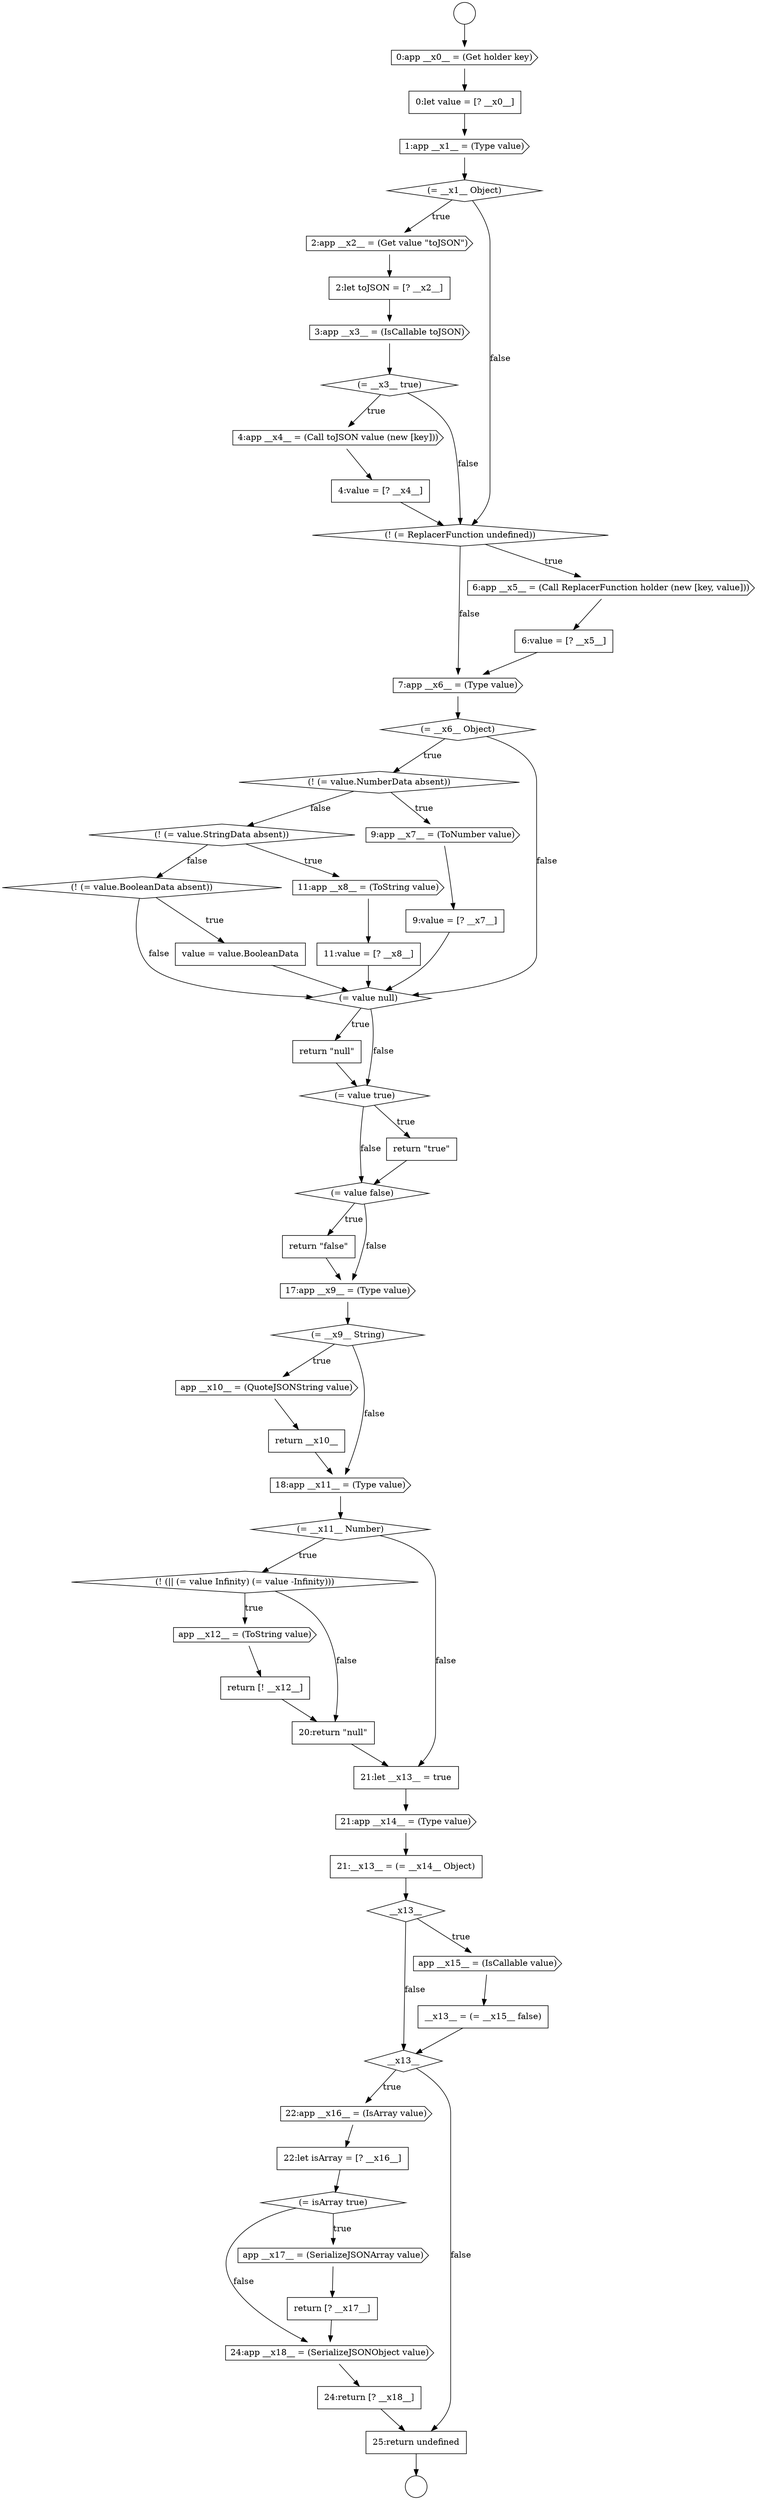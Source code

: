 digraph {
  node17194 [shape=none, margin=0, label=<<font color="black">
    <table border="0" cellborder="1" cellspacing="0" cellpadding="10">
      <tr><td align="left">return &quot;false&quot;</td></tr>
    </table>
  </font>> color="black" fillcolor="white" style=filled]
  node17197 [shape=cds, label=<<font color="black">app __x10__ = (QuoteJSONString value)</font>> color="black" fillcolor="white" style=filled]
  node17168 [shape=cds, label=<<font color="black">1:app __x1__ = (Type value)</font>> color="black" fillcolor="white" style=filled]
  node17181 [shape=diamond, label=<<font color="black">(! (= value.NumberData absent))</font>> color="black" fillcolor="white" style=filled]
  node17200 [shape=diamond, label=<<font color="black">(= __x11__ Number)</font>> color="black" fillcolor="white" style=filled]
  node17203 [shape=none, margin=0, label=<<font color="black">
    <table border="0" cellborder="1" cellspacing="0" cellpadding="10">
      <tr><td align="left">return [! __x12__]</td></tr>
    </table>
  </font>> color="black" fillcolor="white" style=filled]
  node17199 [shape=cds, label=<<font color="black">18:app __x11__ = (Type value)</font>> color="black" fillcolor="white" style=filled]
  node17179 [shape=cds, label=<<font color="black">7:app __x6__ = (Type value)</font>> color="black" fillcolor="white" style=filled]
  node17212 [shape=cds, label=<<font color="black">22:app __x16__ = (IsArray value)</font>> color="black" fillcolor="white" style=filled]
  node17166 [shape=cds, label=<<font color="black">0:app __x0__ = (Get holder key)</font>> color="black" fillcolor="white" style=filled]
  node17198 [shape=none, margin=0, label=<<font color="black">
    <table border="0" cellborder="1" cellspacing="0" cellpadding="10">
      <tr><td align="left">return __x10__</td></tr>
    </table>
  </font>> color="black" fillcolor="white" style=filled]
  node17184 [shape=diamond, label=<<font color="black">(! (= value.StringData absent))</font>> color="black" fillcolor="white" style=filled]
  node17201 [shape=diamond, label=<<font color="black">(! (|| (= value Infinity) (= value -Infinity)))</font>> color="black" fillcolor="white" style=filled]
  node17175 [shape=none, margin=0, label=<<font color="black">
    <table border="0" cellborder="1" cellspacing="0" cellpadding="10">
      <tr><td align="left">4:value = [? __x4__]</td></tr>
    </table>
  </font>> color="black" fillcolor="white" style=filled]
  node17214 [shape=diamond, label=<<font color="black">(= isArray true)</font>> color="black" fillcolor="white" style=filled]
  node17164 [shape=circle label=" " color="black" fillcolor="white" style=filled]
  node17211 [shape=diamond, label=<<font color="black">__x13__</font>> color="black" fillcolor="white" style=filled]
  node17202 [shape=cds, label=<<font color="black">app __x12__ = (ToString value)</font>> color="black" fillcolor="white" style=filled]
  node17171 [shape=none, margin=0, label=<<font color="black">
    <table border="0" cellborder="1" cellspacing="0" cellpadding="10">
      <tr><td align="left">2:let toJSON = [? __x2__]</td></tr>
    </table>
  </font>> color="black" fillcolor="white" style=filled]
  node17210 [shape=none, margin=0, label=<<font color="black">
    <table border="0" cellborder="1" cellspacing="0" cellpadding="10">
      <tr><td align="left">__x13__ = (= __x15__ false)</td></tr>
    </table>
  </font>> color="black" fillcolor="white" style=filled]
  node17206 [shape=cds, label=<<font color="black">21:app __x14__ = (Type value)</font>> color="black" fillcolor="white" style=filled]
  node17189 [shape=diamond, label=<<font color="black">(= value null)</font>> color="black" fillcolor="white" style=filled]
  node17178 [shape=none, margin=0, label=<<font color="black">
    <table border="0" cellborder="1" cellspacing="0" cellpadding="10">
      <tr><td align="left">6:value = [? __x5__]</td></tr>
    </table>
  </font>> color="black" fillcolor="white" style=filled]
  node17193 [shape=diamond, label=<<font color="black">(= value false)</font>> color="black" fillcolor="white" style=filled]
  node17174 [shape=cds, label=<<font color="black">4:app __x4__ = (Call toJSON value (new [key]))</font>> color="black" fillcolor="white" style=filled]
  node17213 [shape=none, margin=0, label=<<font color="black">
    <table border="0" cellborder="1" cellspacing="0" cellpadding="10">
      <tr><td align="left">22:let isArray = [? __x16__]</td></tr>
    </table>
  </font>> color="black" fillcolor="white" style=filled]
  node17196 [shape=diamond, label=<<font color="black">(= __x9__ String)</font>> color="black" fillcolor="white" style=filled]
  node17218 [shape=none, margin=0, label=<<font color="black">
    <table border="0" cellborder="1" cellspacing="0" cellpadding="10">
      <tr><td align="left">24:return [? __x18__]</td></tr>
    </table>
  </font>> color="black" fillcolor="white" style=filled]
  node17207 [shape=none, margin=0, label=<<font color="black">
    <table border="0" cellborder="1" cellspacing="0" cellpadding="10">
      <tr><td align="left">21:__x13__ = (= __x14__ Object)</td></tr>
    </table>
  </font>> color="black" fillcolor="white" style=filled]
  node17165 [shape=circle label=" " color="black" fillcolor="white" style=filled]
  node17170 [shape=cds, label=<<font color="black">2:app __x2__ = (Get value &quot;toJSON&quot;)</font>> color="black" fillcolor="white" style=filled]
  node17186 [shape=none, margin=0, label=<<font color="black">
    <table border="0" cellborder="1" cellspacing="0" cellpadding="10">
      <tr><td align="left">11:value = [? __x8__]</td></tr>
    </table>
  </font>> color="black" fillcolor="white" style=filled]
  node17182 [shape=cds, label=<<font color="black">9:app __x7__ = (ToNumber value)</font>> color="black" fillcolor="white" style=filled]
  node17190 [shape=none, margin=0, label=<<font color="black">
    <table border="0" cellborder="1" cellspacing="0" cellpadding="10">
      <tr><td align="left">return &quot;null&quot;</td></tr>
    </table>
  </font>> color="black" fillcolor="white" style=filled]
  node17209 [shape=cds, label=<<font color="black">app __x15__ = (IsCallable value)</font>> color="black" fillcolor="white" style=filled]
  node17173 [shape=diamond, label=<<font color="black">(= __x3__ true)</font>> color="black" fillcolor="white" style=filled]
  node17204 [shape=none, margin=0, label=<<font color="black">
    <table border="0" cellborder="1" cellspacing="0" cellpadding="10">
      <tr><td align="left">20:return &quot;null&quot;</td></tr>
    </table>
  </font>> color="black" fillcolor="white" style=filled]
  node17169 [shape=diamond, label=<<font color="black">(= __x1__ Object)</font>> color="black" fillcolor="white" style=filled]
  node17216 [shape=none, margin=0, label=<<font color="black">
    <table border="0" cellborder="1" cellspacing="0" cellpadding="10">
      <tr><td align="left">return [? __x17__]</td></tr>
    </table>
  </font>> color="black" fillcolor="white" style=filled]
  node17183 [shape=none, margin=0, label=<<font color="black">
    <table border="0" cellborder="1" cellspacing="0" cellpadding="10">
      <tr><td align="left">9:value = [? __x7__]</td></tr>
    </table>
  </font>> color="black" fillcolor="white" style=filled]
  node17191 [shape=diamond, label=<<font color="black">(= value true)</font>> color="black" fillcolor="white" style=filled]
  node17219 [shape=none, margin=0, label=<<font color="black">
    <table border="0" cellborder="1" cellspacing="0" cellpadding="10">
      <tr><td align="left">25:return undefined</td></tr>
    </table>
  </font>> color="black" fillcolor="white" style=filled]
  node17187 [shape=diamond, label=<<font color="black">(! (= value.BooleanData absent))</font>> color="black" fillcolor="white" style=filled]
  node17217 [shape=cds, label=<<font color="black">24:app __x18__ = (SerializeJSONObject value)</font>> color="black" fillcolor="white" style=filled]
  node17208 [shape=diamond, label=<<font color="black">__x13__</font>> color="black" fillcolor="white" style=filled]
  node17176 [shape=diamond, label=<<font color="black">(! (= ReplacerFunction undefined))</font>> color="black" fillcolor="white" style=filled]
  node17215 [shape=cds, label=<<font color="black">app __x17__ = (SerializeJSONArray value)</font>> color="black" fillcolor="white" style=filled]
  node17188 [shape=none, margin=0, label=<<font color="black">
    <table border="0" cellborder="1" cellspacing="0" cellpadding="10">
      <tr><td align="left">value = value.BooleanData</td></tr>
    </table>
  </font>> color="black" fillcolor="white" style=filled]
  node17180 [shape=diamond, label=<<font color="black">(= __x6__ Object)</font>> color="black" fillcolor="white" style=filled]
  node17185 [shape=cds, label=<<font color="black">11:app __x8__ = (ToString value)</font>> color="black" fillcolor="white" style=filled]
  node17195 [shape=cds, label=<<font color="black">17:app __x9__ = (Type value)</font>> color="black" fillcolor="white" style=filled]
  node17192 [shape=none, margin=0, label=<<font color="black">
    <table border="0" cellborder="1" cellspacing="0" cellpadding="10">
      <tr><td align="left">return &quot;true&quot;</td></tr>
    </table>
  </font>> color="black" fillcolor="white" style=filled]
  node17172 [shape=cds, label=<<font color="black">3:app __x3__ = (IsCallable toJSON)</font>> color="black" fillcolor="white" style=filled]
  node17177 [shape=cds, label=<<font color="black">6:app __x5__ = (Call ReplacerFunction holder (new [key, value]))</font>> color="black" fillcolor="white" style=filled]
  node17205 [shape=none, margin=0, label=<<font color="black">
    <table border="0" cellborder="1" cellspacing="0" cellpadding="10">
      <tr><td align="left">21:let __x13__ = true</td></tr>
    </table>
  </font>> color="black" fillcolor="white" style=filled]
  node17167 [shape=none, margin=0, label=<<font color="black">
    <table border="0" cellborder="1" cellspacing="0" cellpadding="10">
      <tr><td align="left">0:let value = [? __x0__]</td></tr>
    </table>
  </font>> color="black" fillcolor="white" style=filled]
  node17213 -> node17214 [ color="black"]
  node17190 -> node17191 [ color="black"]
  node17209 -> node17210 [ color="black"]
  node17218 -> node17219 [ color="black"]
  node17216 -> node17217 [ color="black"]
  node17176 -> node17177 [label=<<font color="black">true</font>> color="black"]
  node17176 -> node17179 [label=<<font color="black">false</font>> color="black"]
  node17199 -> node17200 [ color="black"]
  node17203 -> node17204 [ color="black"]
  node17187 -> node17188 [label=<<font color="black">true</font>> color="black"]
  node17187 -> node17189 [label=<<font color="black">false</font>> color="black"]
  node17182 -> node17183 [ color="black"]
  node17167 -> node17168 [ color="black"]
  node17186 -> node17189 [ color="black"]
  node17178 -> node17179 [ color="black"]
  node17168 -> node17169 [ color="black"]
  node17193 -> node17194 [label=<<font color="black">true</font>> color="black"]
  node17193 -> node17195 [label=<<font color="black">false</font>> color="black"]
  node17211 -> node17212 [label=<<font color="black">true</font>> color="black"]
  node17211 -> node17219 [label=<<font color="black">false</font>> color="black"]
  node17188 -> node17189 [ color="black"]
  node17189 -> node17190 [label=<<font color="black">true</font>> color="black"]
  node17189 -> node17191 [label=<<font color="black">false</font>> color="black"]
  node17219 -> node17165 [ color="black"]
  node17215 -> node17216 [ color="black"]
  node17179 -> node17180 [ color="black"]
  node17207 -> node17208 [ color="black"]
  node17183 -> node17189 [ color="black"]
  node17185 -> node17186 [ color="black"]
  node17180 -> node17181 [label=<<font color="black">true</font>> color="black"]
  node17180 -> node17189 [label=<<font color="black">false</font>> color="black"]
  node17201 -> node17202 [label=<<font color="black">true</font>> color="black"]
  node17201 -> node17204 [label=<<font color="black">false</font>> color="black"]
  node17214 -> node17215 [label=<<font color="black">true</font>> color="black"]
  node17214 -> node17217 [label=<<font color="black">false</font>> color="black"]
  node17206 -> node17207 [ color="black"]
  node17164 -> node17166 [ color="black"]
  node17210 -> node17211 [ color="black"]
  node17195 -> node17196 [ color="black"]
  node17177 -> node17178 [ color="black"]
  node17171 -> node17172 [ color="black"]
  node17202 -> node17203 [ color="black"]
  node17175 -> node17176 [ color="black"]
  node17173 -> node17174 [label=<<font color="black">true</font>> color="black"]
  node17173 -> node17176 [label=<<font color="black">false</font>> color="black"]
  node17184 -> node17185 [label=<<font color="black">true</font>> color="black"]
  node17184 -> node17187 [label=<<font color="black">false</font>> color="black"]
  node17197 -> node17198 [ color="black"]
  node17194 -> node17195 [ color="black"]
  node17198 -> node17199 [ color="black"]
  node17170 -> node17171 [ color="black"]
  node17166 -> node17167 [ color="black"]
  node17192 -> node17193 [ color="black"]
  node17196 -> node17197 [label=<<font color="black">true</font>> color="black"]
  node17196 -> node17199 [label=<<font color="black">false</font>> color="black"]
  node17205 -> node17206 [ color="black"]
  node17217 -> node17218 [ color="black"]
  node17181 -> node17182 [label=<<font color="black">true</font>> color="black"]
  node17181 -> node17184 [label=<<font color="black">false</font>> color="black"]
  node17169 -> node17170 [label=<<font color="black">true</font>> color="black"]
  node17169 -> node17176 [label=<<font color="black">false</font>> color="black"]
  node17200 -> node17201 [label=<<font color="black">true</font>> color="black"]
  node17200 -> node17205 [label=<<font color="black">false</font>> color="black"]
  node17172 -> node17173 [ color="black"]
  node17208 -> node17209 [label=<<font color="black">true</font>> color="black"]
  node17208 -> node17211 [label=<<font color="black">false</font>> color="black"]
  node17174 -> node17175 [ color="black"]
  node17204 -> node17205 [ color="black"]
  node17212 -> node17213 [ color="black"]
  node17191 -> node17192 [label=<<font color="black">true</font>> color="black"]
  node17191 -> node17193 [label=<<font color="black">false</font>> color="black"]
}
